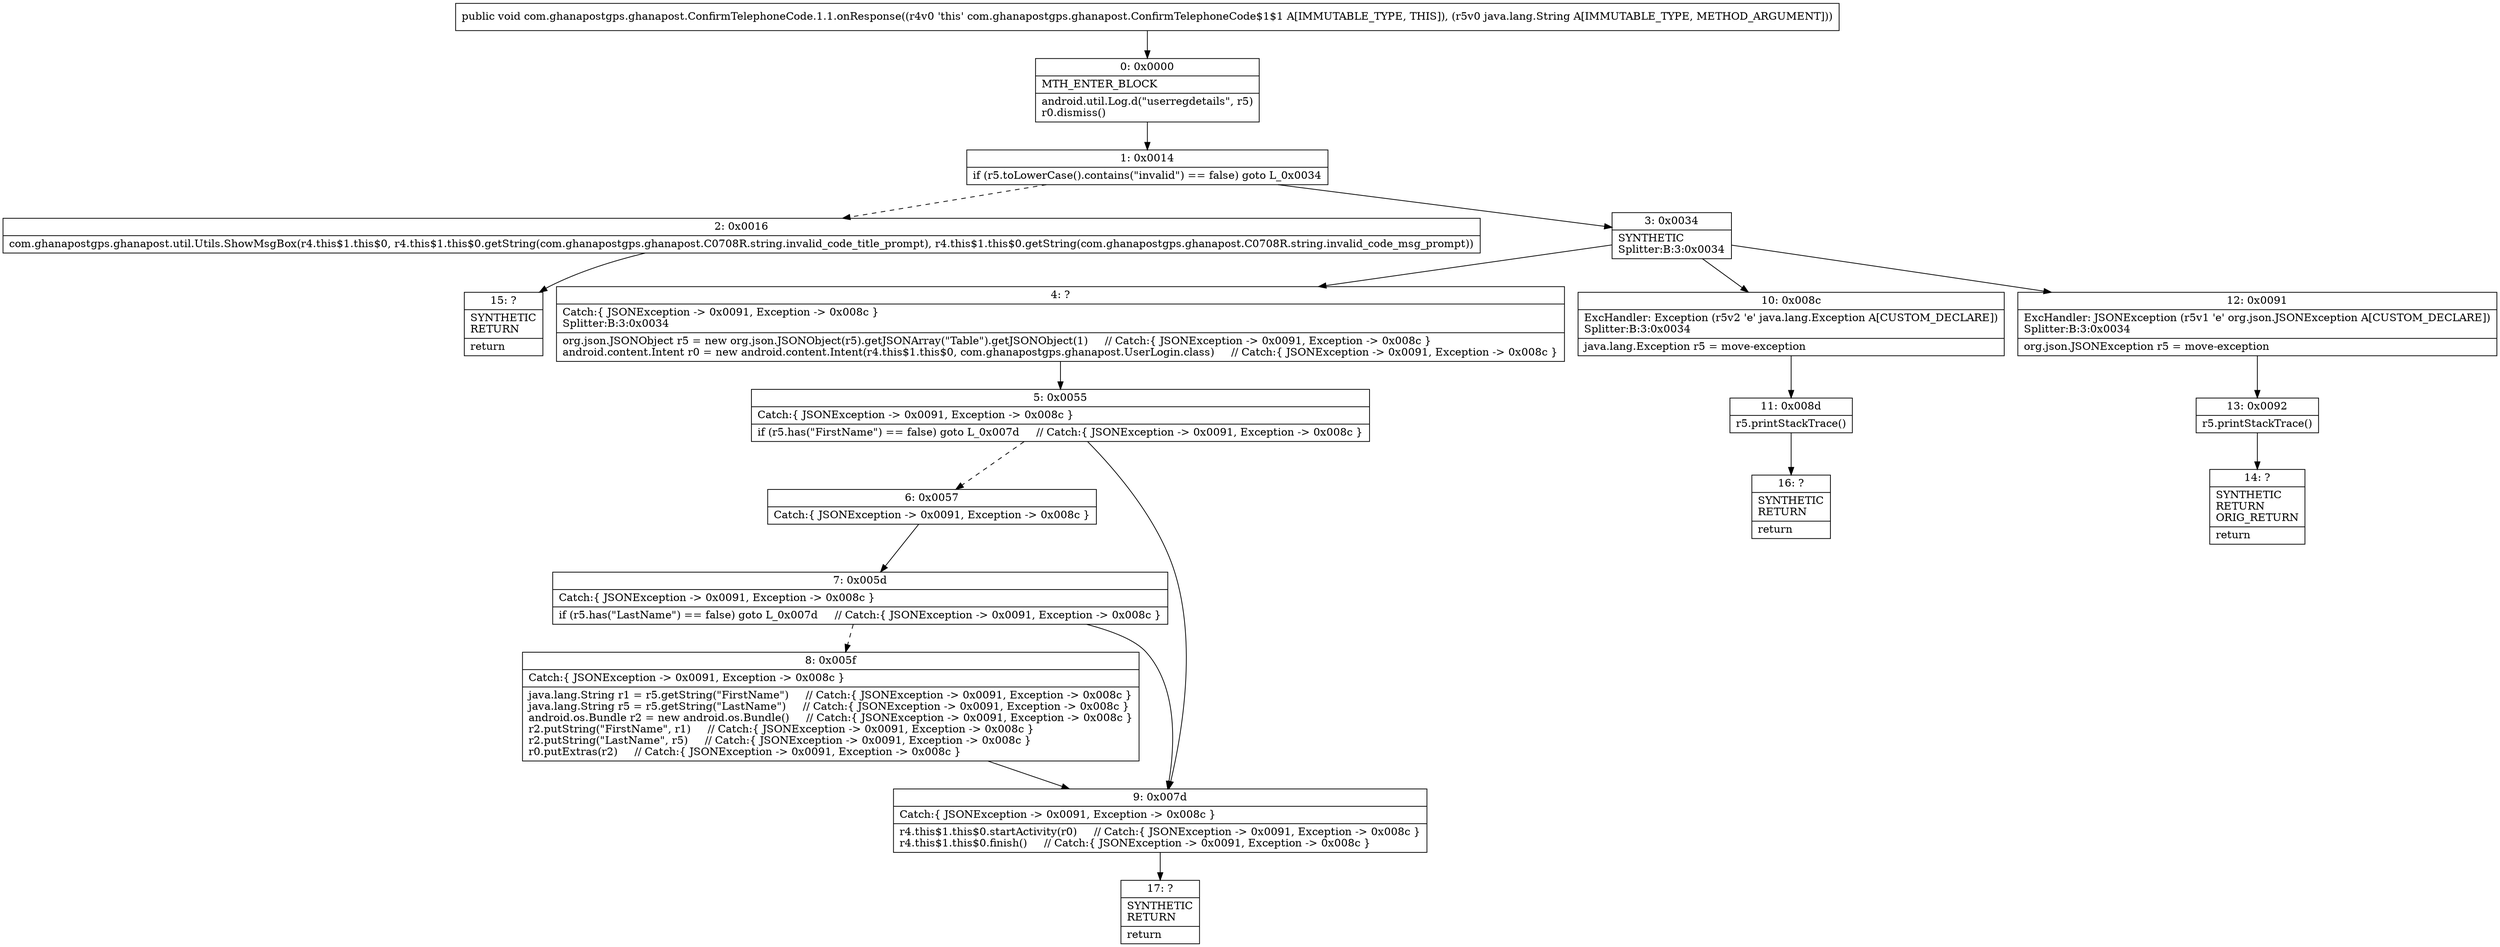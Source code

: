 digraph "CFG forcom.ghanapostgps.ghanapost.ConfirmTelephoneCode.1.1.onResponse(Ljava\/lang\/String;)V" {
Node_0 [shape=record,label="{0\:\ 0x0000|MTH_ENTER_BLOCK\l|android.util.Log.d(\"userregdetails\", r5)\lr0.dismiss()\l}"];
Node_1 [shape=record,label="{1\:\ 0x0014|if (r5.toLowerCase().contains(\"invalid\") == false) goto L_0x0034\l}"];
Node_2 [shape=record,label="{2\:\ 0x0016|com.ghanapostgps.ghanapost.util.Utils.ShowMsgBox(r4.this$1.this$0, r4.this$1.this$0.getString(com.ghanapostgps.ghanapost.C0708R.string.invalid_code_title_prompt), r4.this$1.this$0.getString(com.ghanapostgps.ghanapost.C0708R.string.invalid_code_msg_prompt))\l}"];
Node_3 [shape=record,label="{3\:\ 0x0034|SYNTHETIC\lSplitter:B:3:0x0034\l}"];
Node_4 [shape=record,label="{4\:\ ?|Catch:\{ JSONException \-\> 0x0091, Exception \-\> 0x008c \}\lSplitter:B:3:0x0034\l|org.json.JSONObject r5 = new org.json.JSONObject(r5).getJSONArray(\"Table\").getJSONObject(1)     \/\/ Catch:\{ JSONException \-\> 0x0091, Exception \-\> 0x008c \}\landroid.content.Intent r0 = new android.content.Intent(r4.this$1.this$0, com.ghanapostgps.ghanapost.UserLogin.class)     \/\/ Catch:\{ JSONException \-\> 0x0091, Exception \-\> 0x008c \}\l}"];
Node_5 [shape=record,label="{5\:\ 0x0055|Catch:\{ JSONException \-\> 0x0091, Exception \-\> 0x008c \}\l|if (r5.has(\"FirstName\") == false) goto L_0x007d     \/\/ Catch:\{ JSONException \-\> 0x0091, Exception \-\> 0x008c \}\l}"];
Node_6 [shape=record,label="{6\:\ 0x0057|Catch:\{ JSONException \-\> 0x0091, Exception \-\> 0x008c \}\l}"];
Node_7 [shape=record,label="{7\:\ 0x005d|Catch:\{ JSONException \-\> 0x0091, Exception \-\> 0x008c \}\l|if (r5.has(\"LastName\") == false) goto L_0x007d     \/\/ Catch:\{ JSONException \-\> 0x0091, Exception \-\> 0x008c \}\l}"];
Node_8 [shape=record,label="{8\:\ 0x005f|Catch:\{ JSONException \-\> 0x0091, Exception \-\> 0x008c \}\l|java.lang.String r1 = r5.getString(\"FirstName\")     \/\/ Catch:\{ JSONException \-\> 0x0091, Exception \-\> 0x008c \}\ljava.lang.String r5 = r5.getString(\"LastName\")     \/\/ Catch:\{ JSONException \-\> 0x0091, Exception \-\> 0x008c \}\landroid.os.Bundle r2 = new android.os.Bundle()     \/\/ Catch:\{ JSONException \-\> 0x0091, Exception \-\> 0x008c \}\lr2.putString(\"FirstName\", r1)     \/\/ Catch:\{ JSONException \-\> 0x0091, Exception \-\> 0x008c \}\lr2.putString(\"LastName\", r5)     \/\/ Catch:\{ JSONException \-\> 0x0091, Exception \-\> 0x008c \}\lr0.putExtras(r2)     \/\/ Catch:\{ JSONException \-\> 0x0091, Exception \-\> 0x008c \}\l}"];
Node_9 [shape=record,label="{9\:\ 0x007d|Catch:\{ JSONException \-\> 0x0091, Exception \-\> 0x008c \}\l|r4.this$1.this$0.startActivity(r0)     \/\/ Catch:\{ JSONException \-\> 0x0091, Exception \-\> 0x008c \}\lr4.this$1.this$0.finish()     \/\/ Catch:\{ JSONException \-\> 0x0091, Exception \-\> 0x008c \}\l}"];
Node_10 [shape=record,label="{10\:\ 0x008c|ExcHandler: Exception (r5v2 'e' java.lang.Exception A[CUSTOM_DECLARE])\lSplitter:B:3:0x0034\l|java.lang.Exception r5 = move\-exception\l}"];
Node_11 [shape=record,label="{11\:\ 0x008d|r5.printStackTrace()\l}"];
Node_12 [shape=record,label="{12\:\ 0x0091|ExcHandler: JSONException (r5v1 'e' org.json.JSONException A[CUSTOM_DECLARE])\lSplitter:B:3:0x0034\l|org.json.JSONException r5 = move\-exception\l}"];
Node_13 [shape=record,label="{13\:\ 0x0092|r5.printStackTrace()\l}"];
Node_14 [shape=record,label="{14\:\ ?|SYNTHETIC\lRETURN\lORIG_RETURN\l|return\l}"];
Node_15 [shape=record,label="{15\:\ ?|SYNTHETIC\lRETURN\l|return\l}"];
Node_16 [shape=record,label="{16\:\ ?|SYNTHETIC\lRETURN\l|return\l}"];
Node_17 [shape=record,label="{17\:\ ?|SYNTHETIC\lRETURN\l|return\l}"];
MethodNode[shape=record,label="{public void com.ghanapostgps.ghanapost.ConfirmTelephoneCode.1.1.onResponse((r4v0 'this' com.ghanapostgps.ghanapost.ConfirmTelephoneCode$1$1 A[IMMUTABLE_TYPE, THIS]), (r5v0 java.lang.String A[IMMUTABLE_TYPE, METHOD_ARGUMENT])) }"];
MethodNode -> Node_0;
Node_0 -> Node_1;
Node_1 -> Node_2[style=dashed];
Node_1 -> Node_3;
Node_2 -> Node_15;
Node_3 -> Node_4;
Node_3 -> Node_12;
Node_3 -> Node_10;
Node_4 -> Node_5;
Node_5 -> Node_6[style=dashed];
Node_5 -> Node_9;
Node_6 -> Node_7;
Node_7 -> Node_8[style=dashed];
Node_7 -> Node_9;
Node_8 -> Node_9;
Node_9 -> Node_17;
Node_10 -> Node_11;
Node_11 -> Node_16;
Node_12 -> Node_13;
Node_13 -> Node_14;
}

